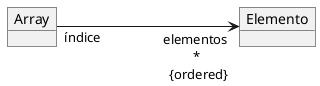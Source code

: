 @startuml mod04ima01
allow_mixing
object "Array" as ar 
object "Elemento" as el 
left to right direction
ar"índice" ----> "elementos \n * \n {ordered}"el 
@enduml